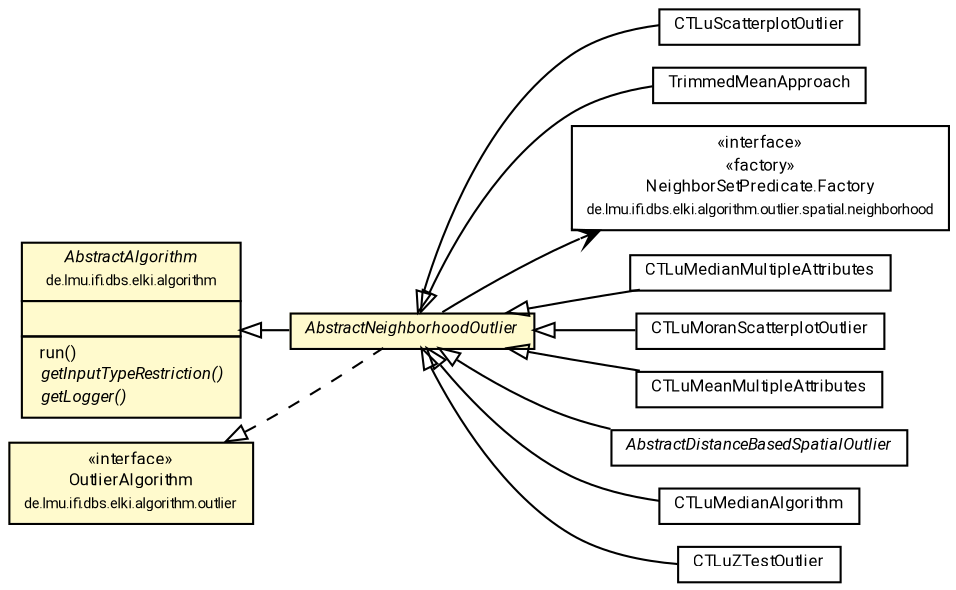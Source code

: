 #!/usr/local/bin/dot
#
# Class diagram 
# Generated by UMLGraph version R5_7_2-60-g0e99a6 (http://www.spinellis.gr/umlgraph/)
#

digraph G {
	graph [fontnames="svg"]
	edge [fontname="Roboto",fontsize=7,labelfontname="Roboto",labelfontsize=7,color="black"];
	node [fontname="Roboto",fontcolor="black",fontsize=8,shape=plaintext,margin=0,width=0,height=0];
	nodesep=0.15;
	ranksep=0.25;
	rankdir=LR;
	// de.lmu.ifi.dbs.elki.algorithm.AbstractAlgorithm<R extends de.lmu.ifi.dbs.elki.result.Result>
	c1183476 [label=<<table title="de.lmu.ifi.dbs.elki.algorithm.AbstractAlgorithm" border="0" cellborder="1" cellspacing="0" cellpadding="2" bgcolor="LemonChiffon" href="../../AbstractAlgorithm.html" target="_parent">
		<tr><td><table border="0" cellspacing="0" cellpadding="1">
		<tr><td align="center" balign="center"> <font face="Roboto"><i>AbstractAlgorithm</i></font> </td></tr>
		<tr><td align="center" balign="center"> <font face="Roboto" point-size="7.0">de.lmu.ifi.dbs.elki.algorithm</font> </td></tr>
		</table></td></tr>
		<tr><td><table border="0" cellspacing="0" cellpadding="1">
		<tr><td align="left" balign="left">  </td></tr>
		</table></td></tr>
		<tr><td><table border="0" cellspacing="0" cellpadding="1">
		<tr><td align="left" balign="left">  run() </td></tr>
		<tr><td align="left" balign="left"> <i> getInputTypeRestriction()</i> </td></tr>
		<tr><td align="left" balign="left"> <i> getLogger()</i> </td></tr>
		</table></td></tr>
		</table>>, URL="../../AbstractAlgorithm.html"];
	// de.lmu.ifi.dbs.elki.algorithm.outlier.spatial.AbstractNeighborhoodOutlier<O>
	c1185211 [label=<<table title="de.lmu.ifi.dbs.elki.algorithm.outlier.spatial.AbstractNeighborhoodOutlier" border="0" cellborder="1" cellspacing="0" cellpadding="2" bgcolor="lemonChiffon" href="AbstractNeighborhoodOutlier.html" target="_parent">
		<tr><td><table border="0" cellspacing="0" cellpadding="1">
		<tr><td align="center" balign="center"> <font face="Roboto"><i>AbstractNeighborhoodOutlier</i></font> </td></tr>
		</table></td></tr>
		</table>>, URL="AbstractNeighborhoodOutlier.html"];
	// de.lmu.ifi.dbs.elki.algorithm.outlier.spatial.CTLuScatterplotOutlier<N>
	c1185213 [label=<<table title="de.lmu.ifi.dbs.elki.algorithm.outlier.spatial.CTLuScatterplotOutlier" border="0" cellborder="1" cellspacing="0" cellpadding="2" href="CTLuScatterplotOutlier.html" target="_parent">
		<tr><td><table border="0" cellspacing="0" cellpadding="1">
		<tr><td align="center" balign="center"> <font face="Roboto">CTLuScatterplotOutlier</font> </td></tr>
		</table></td></tr>
		</table>>, URL="CTLuScatterplotOutlier.html"];
	// de.lmu.ifi.dbs.elki.algorithm.outlier.spatial.TrimmedMeanApproach<N>
	c1185215 [label=<<table title="de.lmu.ifi.dbs.elki.algorithm.outlier.spatial.TrimmedMeanApproach" border="0" cellborder="1" cellspacing="0" cellpadding="2" href="TrimmedMeanApproach.html" target="_parent">
		<tr><td><table border="0" cellspacing="0" cellpadding="1">
		<tr><td align="center" balign="center"> <font face="Roboto">TrimmedMeanApproach</font> </td></tr>
		</table></td></tr>
		</table>>, URL="TrimmedMeanApproach.html"];
	// de.lmu.ifi.dbs.elki.algorithm.outlier.spatial.neighborhood.NeighborSetPredicate.Factory<O>
	c1185226 [label=<<table title="de.lmu.ifi.dbs.elki.algorithm.outlier.spatial.neighborhood.NeighborSetPredicate.Factory" border="0" cellborder="1" cellspacing="0" cellpadding="2" href="neighborhood/NeighborSetPredicate.Factory.html" target="_parent">
		<tr><td><table border="0" cellspacing="0" cellpadding="1">
		<tr><td align="center" balign="center"> &#171;interface&#187; </td></tr>
		<tr><td align="center" balign="center"> &#171;factory&#187; </td></tr>
		<tr><td align="center" balign="center"> <font face="Roboto">NeighborSetPredicate.Factory</font> </td></tr>
		<tr><td align="center" balign="center"> <font face="Roboto" point-size="7.0">de.lmu.ifi.dbs.elki.algorithm.outlier.spatial.neighborhood</font> </td></tr>
		</table></td></tr>
		</table>>, URL="neighborhood/NeighborSetPredicate.Factory.html"];
	// de.lmu.ifi.dbs.elki.algorithm.outlier.spatial.CTLuMedianMultipleAttributes<N, O extends de.lmu.ifi.dbs.elki.data.NumberVector>
	c1185238 [label=<<table title="de.lmu.ifi.dbs.elki.algorithm.outlier.spatial.CTLuMedianMultipleAttributes" border="0" cellborder="1" cellspacing="0" cellpadding="2" href="CTLuMedianMultipleAttributes.html" target="_parent">
		<tr><td><table border="0" cellspacing="0" cellpadding="1">
		<tr><td align="center" balign="center"> <font face="Roboto">CTLuMedianMultipleAttributes</font> </td></tr>
		</table></td></tr>
		</table>>, URL="CTLuMedianMultipleAttributes.html"];
	// de.lmu.ifi.dbs.elki.algorithm.outlier.spatial.CTLuMoranScatterplotOutlier<N>
	c1185244 [label=<<table title="de.lmu.ifi.dbs.elki.algorithm.outlier.spatial.CTLuMoranScatterplotOutlier" border="0" cellborder="1" cellspacing="0" cellpadding="2" href="CTLuMoranScatterplotOutlier.html" target="_parent">
		<tr><td><table border="0" cellspacing="0" cellpadding="1">
		<tr><td align="center" balign="center"> <font face="Roboto">CTLuMoranScatterplotOutlier</font> </td></tr>
		</table></td></tr>
		</table>>, URL="CTLuMoranScatterplotOutlier.html"];
	// de.lmu.ifi.dbs.elki.algorithm.outlier.spatial.CTLuMeanMultipleAttributes<N, O extends de.lmu.ifi.dbs.elki.data.NumberVector>
	c1185246 [label=<<table title="de.lmu.ifi.dbs.elki.algorithm.outlier.spatial.CTLuMeanMultipleAttributes" border="0" cellborder="1" cellspacing="0" cellpadding="2" href="CTLuMeanMultipleAttributes.html" target="_parent">
		<tr><td><table border="0" cellspacing="0" cellpadding="1">
		<tr><td align="center" balign="center"> <font face="Roboto">CTLuMeanMultipleAttributes</font> </td></tr>
		</table></td></tr>
		</table>>, URL="CTLuMeanMultipleAttributes.html"];
	// de.lmu.ifi.dbs.elki.algorithm.outlier.spatial.AbstractDistanceBasedSpatialOutlier<N, O>
	c1185248 [label=<<table title="de.lmu.ifi.dbs.elki.algorithm.outlier.spatial.AbstractDistanceBasedSpatialOutlier" border="0" cellborder="1" cellspacing="0" cellpadding="2" href="AbstractDistanceBasedSpatialOutlier.html" target="_parent">
		<tr><td><table border="0" cellspacing="0" cellpadding="1">
		<tr><td align="center" balign="center"> <font face="Roboto"><i>AbstractDistanceBasedSpatialOutlier</i></font> </td></tr>
		</table></td></tr>
		</table>>, URL="AbstractDistanceBasedSpatialOutlier.html"];
	// de.lmu.ifi.dbs.elki.algorithm.outlier.spatial.CTLuMedianAlgorithm<N>
	c1185250 [label=<<table title="de.lmu.ifi.dbs.elki.algorithm.outlier.spatial.CTLuMedianAlgorithm" border="0" cellborder="1" cellspacing="0" cellpadding="2" href="CTLuMedianAlgorithm.html" target="_parent">
		<tr><td><table border="0" cellspacing="0" cellpadding="1">
		<tr><td align="center" balign="center"> <font face="Roboto">CTLuMedianAlgorithm</font> </td></tr>
		</table></td></tr>
		</table>>, URL="CTLuMedianAlgorithm.html"];
	// de.lmu.ifi.dbs.elki.algorithm.outlier.spatial.CTLuZTestOutlier<N>
	c1185254 [label=<<table title="de.lmu.ifi.dbs.elki.algorithm.outlier.spatial.CTLuZTestOutlier" border="0" cellborder="1" cellspacing="0" cellpadding="2" href="CTLuZTestOutlier.html" target="_parent">
		<tr><td><table border="0" cellspacing="0" cellpadding="1">
		<tr><td align="center" balign="center"> <font face="Roboto">CTLuZTestOutlier</font> </td></tr>
		</table></td></tr>
		</table>>, URL="CTLuZTestOutlier.html"];
	// de.lmu.ifi.dbs.elki.algorithm.outlier.OutlierAlgorithm
	c1185261 [label=<<table title="de.lmu.ifi.dbs.elki.algorithm.outlier.OutlierAlgorithm" border="0" cellborder="1" cellspacing="0" cellpadding="2" bgcolor="LemonChiffon" href="../OutlierAlgorithm.html" target="_parent">
		<tr><td><table border="0" cellspacing="0" cellpadding="1">
		<tr><td align="center" balign="center"> &#171;interface&#187; </td></tr>
		<tr><td align="center" balign="center"> <font face="Roboto">OutlierAlgorithm</font> </td></tr>
		<tr><td align="center" balign="center"> <font face="Roboto" point-size="7.0">de.lmu.ifi.dbs.elki.algorithm.outlier</font> </td></tr>
		</table></td></tr>
		</table>>, URL="../OutlierAlgorithm.html"];
	// de.lmu.ifi.dbs.elki.algorithm.outlier.spatial.AbstractNeighborhoodOutlier<O> extends de.lmu.ifi.dbs.elki.algorithm.AbstractAlgorithm<R extends de.lmu.ifi.dbs.elki.result.Result>
	c1183476 -> c1185211 [arrowtail=empty,dir=back,weight=10];
	// de.lmu.ifi.dbs.elki.algorithm.outlier.spatial.AbstractNeighborhoodOutlier<O> implements de.lmu.ifi.dbs.elki.algorithm.outlier.OutlierAlgorithm
	c1185261 -> c1185211 [arrowtail=empty,style=dashed,dir=back,weight=9];
	// de.lmu.ifi.dbs.elki.algorithm.outlier.spatial.CTLuScatterplotOutlier<N> extends de.lmu.ifi.dbs.elki.algorithm.outlier.spatial.AbstractNeighborhoodOutlier<O>
	c1185211 -> c1185213 [arrowtail=empty,dir=back,weight=10];
	// de.lmu.ifi.dbs.elki.algorithm.outlier.spatial.TrimmedMeanApproach<N> extends de.lmu.ifi.dbs.elki.algorithm.outlier.spatial.AbstractNeighborhoodOutlier<O>
	c1185211 -> c1185215 [arrowtail=empty,dir=back,weight=10];
	// de.lmu.ifi.dbs.elki.algorithm.outlier.spatial.CTLuMedianMultipleAttributes<N, O extends de.lmu.ifi.dbs.elki.data.NumberVector> extends de.lmu.ifi.dbs.elki.algorithm.outlier.spatial.AbstractNeighborhoodOutlier<O>
	c1185211 -> c1185238 [arrowtail=empty,dir=back,weight=10];
	// de.lmu.ifi.dbs.elki.algorithm.outlier.spatial.CTLuMoranScatterplotOutlier<N> extends de.lmu.ifi.dbs.elki.algorithm.outlier.spatial.AbstractNeighborhoodOutlier<O>
	c1185211 -> c1185244 [arrowtail=empty,dir=back,weight=10];
	// de.lmu.ifi.dbs.elki.algorithm.outlier.spatial.CTLuMeanMultipleAttributes<N, O extends de.lmu.ifi.dbs.elki.data.NumberVector> extends de.lmu.ifi.dbs.elki.algorithm.outlier.spatial.AbstractNeighborhoodOutlier<O>
	c1185211 -> c1185246 [arrowtail=empty,dir=back,weight=10];
	// de.lmu.ifi.dbs.elki.algorithm.outlier.spatial.AbstractDistanceBasedSpatialOutlier<N, O> extends de.lmu.ifi.dbs.elki.algorithm.outlier.spatial.AbstractNeighborhoodOutlier<O>
	c1185211 -> c1185248 [arrowtail=empty,dir=back,weight=10];
	// de.lmu.ifi.dbs.elki.algorithm.outlier.spatial.CTLuMedianAlgorithm<N> extends de.lmu.ifi.dbs.elki.algorithm.outlier.spatial.AbstractNeighborhoodOutlier<O>
	c1185211 -> c1185250 [arrowtail=empty,dir=back,weight=10];
	// de.lmu.ifi.dbs.elki.algorithm.outlier.spatial.CTLuZTestOutlier<N> extends de.lmu.ifi.dbs.elki.algorithm.outlier.spatial.AbstractNeighborhoodOutlier<O>
	c1185211 -> c1185254 [arrowtail=empty,dir=back,weight=10];
	// de.lmu.ifi.dbs.elki.algorithm.outlier.spatial.AbstractNeighborhoodOutlier<O> navassoc de.lmu.ifi.dbs.elki.algorithm.outlier.spatial.neighborhood.NeighborSetPredicate.Factory<O>
	c1185211 -> c1185226 [arrowhead=open,weight=1];
}

